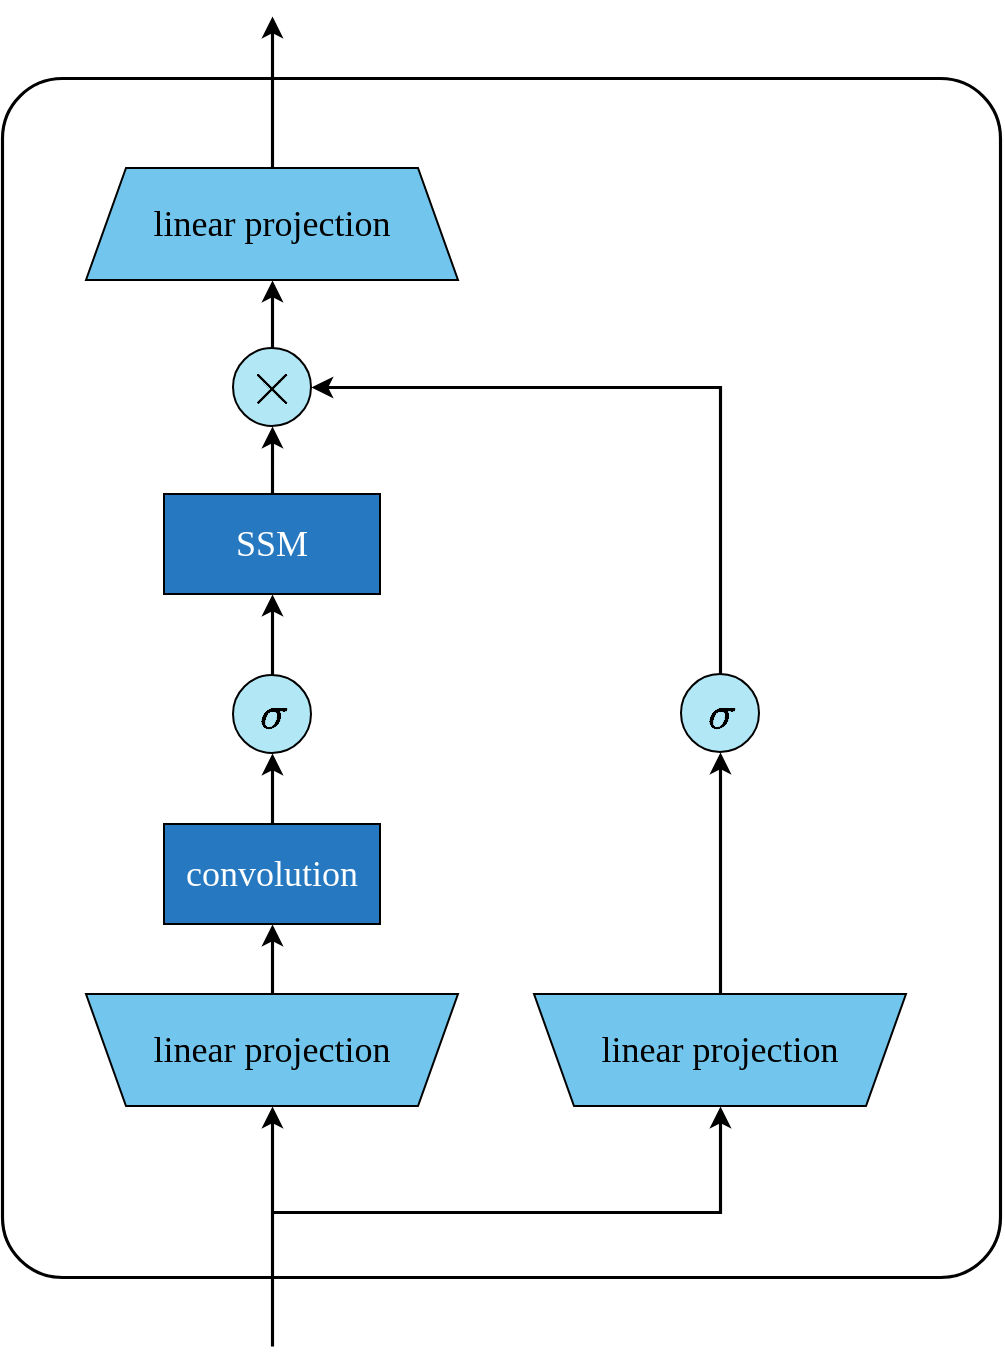 <mxfile version="26.0.16">
  <diagram name="Page-1" id="jc_JW6g522YRJNJkjJi_">
    <mxGraphModel dx="1833" dy="1079" grid="0" gridSize="10" guides="1" tooltips="1" connect="1" arrows="1" fold="1" page="1" pageScale="1" pageWidth="630" pageHeight="709" math="1" shadow="0">
      <root>
        <mxCell id="0" />
        <mxCell id="1" parent="0" />
        <mxCell id="1mjgQpOFjcVQ-RGTcyjT-1" value="" style="whiteSpace=wrap;html=1;strokeWidth=1.575;rounded=1;arcSize=6;" vertex="1" parent="1">
          <mxGeometry x="66" y="51" width="499" height="599.5" as="geometry" />
        </mxCell>
        <mxCell id="1mjgQpOFjcVQ-RGTcyjT-2" value="linear projection" style="shape=trapezoid;perimeter=trapezoidPerimeter;whiteSpace=wrap;html=1;fixedSize=1;fontFamily=Source Sans Pro;fontSize=18;gradientColor=none;fillColor=#72C6ED;" vertex="1" parent="1">
          <mxGeometry x="108" y="96" width="186" height="56" as="geometry" />
        </mxCell>
        <mxCell id="1mjgQpOFjcVQ-RGTcyjT-17" style="edgeStyle=orthogonalEdgeStyle;rounded=0;orthogonalLoop=1;jettySize=auto;html=1;exitX=0.5;exitY=0;exitDx=0;exitDy=0;strokeWidth=1.575;" edge="1" parent="1" source="1mjgQpOFjcVQ-RGTcyjT-4" target="1mjgQpOFjcVQ-RGTcyjT-8">
          <mxGeometry relative="1" as="geometry" />
        </mxCell>
        <mxCell id="1mjgQpOFjcVQ-RGTcyjT-4" value="SSM" style="rounded=0;whiteSpace=wrap;html=1;fontSize=18;fillColor=#2679C0;fontColor=#FFFFFF;fontFamily=Source Sans Pro;" vertex="1" parent="1">
          <mxGeometry x="147" y="259" width="108" height="50" as="geometry" />
        </mxCell>
        <mxCell id="1mjgQpOFjcVQ-RGTcyjT-19" style="edgeStyle=orthogonalEdgeStyle;rounded=0;orthogonalLoop=1;jettySize=auto;html=1;exitX=0.5;exitY=0;exitDx=0;exitDy=0;entryX=0.5;entryY=1;entryDx=0;entryDy=0;strokeWidth=1.575;" edge="1" parent="1" source="1mjgQpOFjcVQ-RGTcyjT-5" target="1mjgQpOFjcVQ-RGTcyjT-7">
          <mxGeometry relative="1" as="geometry" />
        </mxCell>
        <mxCell id="1mjgQpOFjcVQ-RGTcyjT-5" value="convolution" style="rounded=0;whiteSpace=wrap;html=1;fontSize=18;fillColor=#2679C0;fontColor=#FFFFFF;fontFamily=Source Sans Pro;" vertex="1" parent="1">
          <mxGeometry x="147" y="424" width="108" height="50" as="geometry" />
        </mxCell>
        <mxCell id="1mjgQpOFjcVQ-RGTcyjT-20" style="edgeStyle=orthogonalEdgeStyle;rounded=0;orthogonalLoop=1;jettySize=auto;html=1;exitX=0.5;exitY=1;exitDx=0;exitDy=0;entryX=0.5;entryY=1;entryDx=0;entryDy=0;strokeWidth=1.575;" edge="1" parent="1" source="1mjgQpOFjcVQ-RGTcyjT-6" target="1mjgQpOFjcVQ-RGTcyjT-5">
          <mxGeometry relative="1" as="geometry" />
        </mxCell>
        <mxCell id="1mjgQpOFjcVQ-RGTcyjT-6" value="linear projection" style="shape=trapezoid;perimeter=trapezoidPerimeter;whiteSpace=wrap;html=1;fixedSize=1;fontFamily=Source Sans Pro;fontSize=18;gradientColor=none;fillColor=#72C6ED;direction=west;" vertex="1" parent="1">
          <mxGeometry x="108" y="509" width="186" height="56" as="geometry" />
        </mxCell>
        <mxCell id="1mjgQpOFjcVQ-RGTcyjT-18" style="edgeStyle=orthogonalEdgeStyle;rounded=0;orthogonalLoop=1;jettySize=auto;html=1;exitX=0.5;exitY=0;exitDx=0;exitDy=0;entryX=0.5;entryY=1;entryDx=0;entryDy=0;strokeWidth=1.575;" edge="1" parent="1" source="1mjgQpOFjcVQ-RGTcyjT-7" target="1mjgQpOFjcVQ-RGTcyjT-4">
          <mxGeometry relative="1" as="geometry" />
        </mxCell>
        <mxCell id="1mjgQpOFjcVQ-RGTcyjT-7" value="$$\sigma$$" style="ellipse;whiteSpace=wrap;html=1;aspect=fixed;fontSize=20;fontStyle=0;fillColor=#B2E8F6;" vertex="1" parent="1">
          <mxGeometry x="181.5" y="349.5" width="39" height="39" as="geometry" />
        </mxCell>
        <mxCell id="1mjgQpOFjcVQ-RGTcyjT-16" style="edgeStyle=orthogonalEdgeStyle;rounded=0;orthogonalLoop=1;jettySize=auto;html=1;exitX=0.5;exitY=0;exitDx=0;exitDy=0;entryX=0.5;entryY=1;entryDx=0;entryDy=0;startArrow=none;startFill=0;strokeWidth=1.575;" edge="1" parent="1" source="1mjgQpOFjcVQ-RGTcyjT-8" target="1mjgQpOFjcVQ-RGTcyjT-2">
          <mxGeometry relative="1" as="geometry" />
        </mxCell>
        <mxCell id="1mjgQpOFjcVQ-RGTcyjT-8" value="$$\times$$" style="ellipse;whiteSpace=wrap;html=1;aspect=fixed;fontSize=26;fontStyle=1;fillColor=#B2E8F6;verticalAlign=middle;horizontal=1;spacingBottom=1.968;spacingRight=1.968;" vertex="1" parent="1">
          <mxGeometry x="181.5" y="186" width="39" height="39" as="geometry" />
        </mxCell>
        <mxCell id="1mjgQpOFjcVQ-RGTcyjT-22" style="edgeStyle=orthogonalEdgeStyle;rounded=0;orthogonalLoop=1;jettySize=auto;html=1;exitX=0.5;exitY=0;exitDx=0;exitDy=0;entryX=1;entryY=0.5;entryDx=0;entryDy=0;strokeWidth=1.575;" edge="1" parent="1" source="1mjgQpOFjcVQ-RGTcyjT-9" target="1mjgQpOFjcVQ-RGTcyjT-8">
          <mxGeometry relative="1" as="geometry" />
        </mxCell>
        <mxCell id="1mjgQpOFjcVQ-RGTcyjT-9" value="$$\sigma$$" style="ellipse;whiteSpace=wrap;html=1;aspect=fixed;fontSize=20;fontStyle=0;fillColor=#B2E8F6;" vertex="1" parent="1">
          <mxGeometry x="405.5" y="349" width="39" height="39" as="geometry" />
        </mxCell>
        <mxCell id="1mjgQpOFjcVQ-RGTcyjT-21" style="edgeStyle=orthogonalEdgeStyle;rounded=0;orthogonalLoop=1;jettySize=auto;html=1;exitX=0.5;exitY=1;exitDx=0;exitDy=0;entryX=0.5;entryY=1;entryDx=0;entryDy=0;strokeWidth=1.575;" edge="1" parent="1" source="1mjgQpOFjcVQ-RGTcyjT-10" target="1mjgQpOFjcVQ-RGTcyjT-9">
          <mxGeometry relative="1" as="geometry" />
        </mxCell>
        <mxCell id="1mjgQpOFjcVQ-RGTcyjT-10" value="linear projection" style="shape=trapezoid;perimeter=trapezoidPerimeter;whiteSpace=wrap;html=1;fixedSize=1;fontFamily=Source Sans Pro;fontSize=18;gradientColor=none;fillColor=#72C6ED;direction=west;" vertex="1" parent="1">
          <mxGeometry x="332" y="509" width="186" height="56" as="geometry" />
        </mxCell>
        <mxCell id="1mjgQpOFjcVQ-RGTcyjT-12" value="" style="rounded=0;whiteSpace=wrap;html=1;strokeColor=none;" vertex="1" parent="1">
          <mxGeometry x="141" y="685" width="120" height="8" as="geometry" />
        </mxCell>
        <mxCell id="1mjgQpOFjcVQ-RGTcyjT-13" value="" style="endArrow=classic;html=1;rounded=0;exitX=0.5;exitY=0;exitDx=0;exitDy=0;entryX=0.5;entryY=1;entryDx=0;entryDy=0;strokeWidth=1.575;" edge="1" parent="1" source="1mjgQpOFjcVQ-RGTcyjT-2" target="1mjgQpOFjcVQ-RGTcyjT-14">
          <mxGeometry width="50" height="50" relative="1" as="geometry">
            <mxPoint x="233" y="338" as="sourcePoint" />
            <mxPoint x="201" y="27" as="targetPoint" />
          </mxGeometry>
        </mxCell>
        <mxCell id="1mjgQpOFjcVQ-RGTcyjT-14" value="" style="rounded=0;whiteSpace=wrap;html=1;strokeColor=none;" vertex="1" parent="1">
          <mxGeometry x="141" y="16" width="120" height="4" as="geometry" />
        </mxCell>
        <mxCell id="1mjgQpOFjcVQ-RGTcyjT-25" style="edgeStyle=orthogonalEdgeStyle;rounded=0;orthogonalLoop=1;jettySize=auto;html=1;exitX=0.5;exitY=0;exitDx=0;exitDy=0;entryX=0.5;entryY=0;entryDx=0;entryDy=0;strokeWidth=1.575;" edge="1" parent="1" source="1mjgQpOFjcVQ-RGTcyjT-12" target="1mjgQpOFjcVQ-RGTcyjT-6">
          <mxGeometry relative="1" as="geometry" />
        </mxCell>
        <mxCell id="1mjgQpOFjcVQ-RGTcyjT-28" value="" style="endArrow=classic;html=1;rounded=0;strokeWidth=1.575;entryX=0.5;entryY=0;entryDx=0;entryDy=0;" edge="1" parent="1" target="1mjgQpOFjcVQ-RGTcyjT-10">
          <mxGeometry width="50" height="50" relative="1" as="geometry">
            <mxPoint x="201" y="618" as="sourcePoint" />
            <mxPoint x="428" y="562" as="targetPoint" />
            <Array as="points">
              <mxPoint x="425" y="618" />
            </Array>
          </mxGeometry>
        </mxCell>
      </root>
    </mxGraphModel>
  </diagram>
</mxfile>
